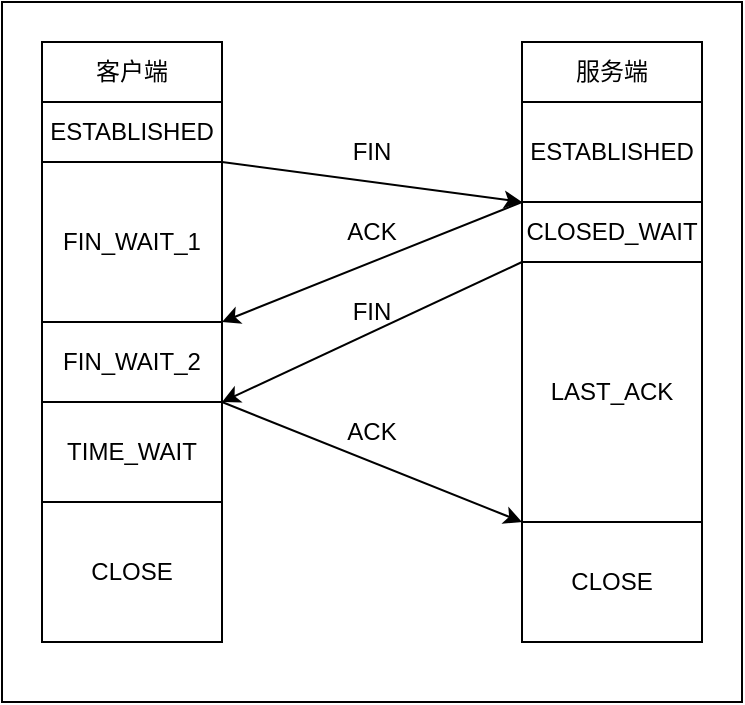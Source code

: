 <mxfile version="24.4.0" type="github">
  <diagram name="第 1 页" id="g4fcZUgbvQUZ5ZhPu1T4">
    <mxGraphModel dx="796" dy="504" grid="1" gridSize="10" guides="1" tooltips="1" connect="1" arrows="1" fold="1" page="1" pageScale="1" pageWidth="827" pageHeight="1169" math="0" shadow="0">
      <root>
        <mxCell id="0" />
        <mxCell id="1" parent="0" />
        <mxCell id="7dtdxemOsW0okCrB5KCi-1" value="" style="rounded=0;whiteSpace=wrap;html=1;" vertex="1" parent="1">
          <mxGeometry x="180" y="200" width="370" height="350" as="geometry" />
        </mxCell>
        <mxCell id="7dtdxemOsW0okCrB5KCi-2" value="客户端" style="rounded=0;whiteSpace=wrap;html=1;" vertex="1" parent="1">
          <mxGeometry x="200" y="220" width="90" height="30" as="geometry" />
        </mxCell>
        <mxCell id="7dtdxemOsW0okCrB5KCi-3" value="服务端" style="rounded=0;whiteSpace=wrap;html=1;" vertex="1" parent="1">
          <mxGeometry x="440" y="220" width="90" height="30" as="geometry" />
        </mxCell>
        <mxCell id="7dtdxemOsW0okCrB5KCi-4" value="ESTABLISHED" style="rounded=0;whiteSpace=wrap;html=1;" vertex="1" parent="1">
          <mxGeometry x="200" y="250" width="90" height="30" as="geometry" />
        </mxCell>
        <mxCell id="7dtdxemOsW0okCrB5KCi-5" value="ESTABLISHED" style="rounded=0;whiteSpace=wrap;html=1;" vertex="1" parent="1">
          <mxGeometry x="440" y="250" width="90" height="50" as="geometry" />
        </mxCell>
        <mxCell id="7dtdxemOsW0okCrB5KCi-6" value="FIN_WAIT_1" style="rounded=0;whiteSpace=wrap;html=1;" vertex="1" parent="1">
          <mxGeometry x="200" y="280" width="90" height="80" as="geometry" />
        </mxCell>
        <mxCell id="7dtdxemOsW0okCrB5KCi-7" value="CLOSE" style="rounded=0;whiteSpace=wrap;html=1;" vertex="1" parent="1">
          <mxGeometry x="200" y="450" width="90" height="70" as="geometry" />
        </mxCell>
        <mxCell id="7dtdxemOsW0okCrB5KCi-8" value="CLOSED_WAIT" style="rounded=0;whiteSpace=wrap;html=1;" vertex="1" parent="1">
          <mxGeometry x="440" y="300" width="90" height="30" as="geometry" />
        </mxCell>
        <mxCell id="7dtdxemOsW0okCrB5KCi-9" value="LAST_ACK" style="rounded=0;whiteSpace=wrap;html=1;" vertex="1" parent="1">
          <mxGeometry x="440" y="330" width="90" height="130" as="geometry" />
        </mxCell>
        <mxCell id="7dtdxemOsW0okCrB5KCi-10" value="CLOSE" style="rounded=0;whiteSpace=wrap;html=1;" vertex="1" parent="1">
          <mxGeometry x="440" y="460" width="90" height="60" as="geometry" />
        </mxCell>
        <mxCell id="7dtdxemOsW0okCrB5KCi-17" value="FIN_WAIT_2" style="rounded=0;whiteSpace=wrap;html=1;" vertex="1" parent="1">
          <mxGeometry x="200" y="360" width="90" height="40" as="geometry" />
        </mxCell>
        <mxCell id="7dtdxemOsW0okCrB5KCi-18" value="TIME_WAIT" style="rounded=0;whiteSpace=wrap;html=1;" vertex="1" parent="1">
          <mxGeometry x="200" y="400" width="90" height="50" as="geometry" />
        </mxCell>
        <mxCell id="7dtdxemOsW0okCrB5KCi-19" value="" style="endArrow=classic;html=1;rounded=0;exitX=1;exitY=0;exitDx=0;exitDy=0;entryX=0;entryY=1;entryDx=0;entryDy=0;" edge="1" parent="1" source="7dtdxemOsW0okCrB5KCi-6" target="7dtdxemOsW0okCrB5KCi-5">
          <mxGeometry width="50" height="50" relative="1" as="geometry">
            <mxPoint x="340" y="320" as="sourcePoint" />
            <mxPoint x="390" y="270" as="targetPoint" />
          </mxGeometry>
        </mxCell>
        <mxCell id="7dtdxemOsW0okCrB5KCi-20" value="" style="endArrow=classic;html=1;rounded=0;entryX=1;entryY=0;entryDx=0;entryDy=0;" edge="1" parent="1" target="7dtdxemOsW0okCrB5KCi-17">
          <mxGeometry width="50" height="50" relative="1" as="geometry">
            <mxPoint x="440" y="300" as="sourcePoint" />
            <mxPoint x="390" y="340" as="targetPoint" />
          </mxGeometry>
        </mxCell>
        <mxCell id="7dtdxemOsW0okCrB5KCi-21" value="" style="endArrow=classic;html=1;rounded=0;exitX=0;exitY=0;exitDx=0;exitDy=0;entryX=1;entryY=0;entryDx=0;entryDy=0;" edge="1" parent="1" source="7dtdxemOsW0okCrB5KCi-9" target="7dtdxemOsW0okCrB5KCi-18">
          <mxGeometry width="50" height="50" relative="1" as="geometry">
            <mxPoint x="350" y="460" as="sourcePoint" />
            <mxPoint x="400" y="410" as="targetPoint" />
          </mxGeometry>
        </mxCell>
        <mxCell id="7dtdxemOsW0okCrB5KCi-22" value="" style="endArrow=classic;html=1;rounded=0;exitX=1;exitY=0;exitDx=0;exitDy=0;entryX=0;entryY=0;entryDx=0;entryDy=0;" edge="1" parent="1" source="7dtdxemOsW0okCrB5KCi-18" target="7dtdxemOsW0okCrB5KCi-10">
          <mxGeometry width="50" height="50" relative="1" as="geometry">
            <mxPoint x="350" y="470" as="sourcePoint" />
            <mxPoint x="400" y="420" as="targetPoint" />
          </mxGeometry>
        </mxCell>
        <mxCell id="7dtdxemOsW0okCrB5KCi-23" value="FIN" style="text;html=1;align=center;verticalAlign=middle;whiteSpace=wrap;rounded=0;" vertex="1" parent="1">
          <mxGeometry x="335" y="260" width="60" height="30" as="geometry" />
        </mxCell>
        <mxCell id="7dtdxemOsW0okCrB5KCi-24" value="ACK" style="text;html=1;align=center;verticalAlign=middle;whiteSpace=wrap;rounded=0;" vertex="1" parent="1">
          <mxGeometry x="335" y="300" width="60" height="30" as="geometry" />
        </mxCell>
        <mxCell id="7dtdxemOsW0okCrB5KCi-25" value="FIN" style="text;html=1;align=center;verticalAlign=middle;whiteSpace=wrap;rounded=0;" vertex="1" parent="1">
          <mxGeometry x="335" y="340" width="60" height="30" as="geometry" />
        </mxCell>
        <mxCell id="7dtdxemOsW0okCrB5KCi-26" value="ACK" style="text;html=1;align=center;verticalAlign=middle;whiteSpace=wrap;rounded=0;" vertex="1" parent="1">
          <mxGeometry x="335" y="400" width="60" height="30" as="geometry" />
        </mxCell>
      </root>
    </mxGraphModel>
  </diagram>
</mxfile>
